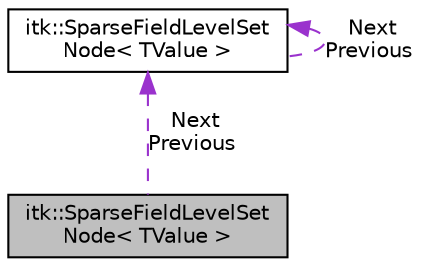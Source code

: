 digraph "itk::SparseFieldLevelSetNode&lt; TValue &gt;"
{
 // LATEX_PDF_SIZE
  edge [fontname="Helvetica",fontsize="10",labelfontname="Helvetica",labelfontsize="10"];
  node [fontname="Helvetica",fontsize="10",shape=record];
  Node1 [label="itk::SparseFieldLevelSet\lNode\< TValue \>",height=0.2,width=0.4,color="black", fillcolor="grey75", style="filled", fontcolor="black",tooltip=" "];
  Node2 -> Node1 [dir="back",color="darkorchid3",fontsize="10",style="dashed",label=" Next\nPrevious" ,fontname="Helvetica"];
  Node2 [label="itk::SparseFieldLevelSet\lNode\< TValue \>",height=0.2,width=0.4,color="black", fillcolor="white", style="filled",URL="$classitk_1_1SparseFieldLevelSetNode.html",tooltip=" "];
  Node2 -> Node2 [dir="back",color="darkorchid3",fontsize="10",style="dashed",label=" Next\nPrevious" ,fontname="Helvetica"];
}

